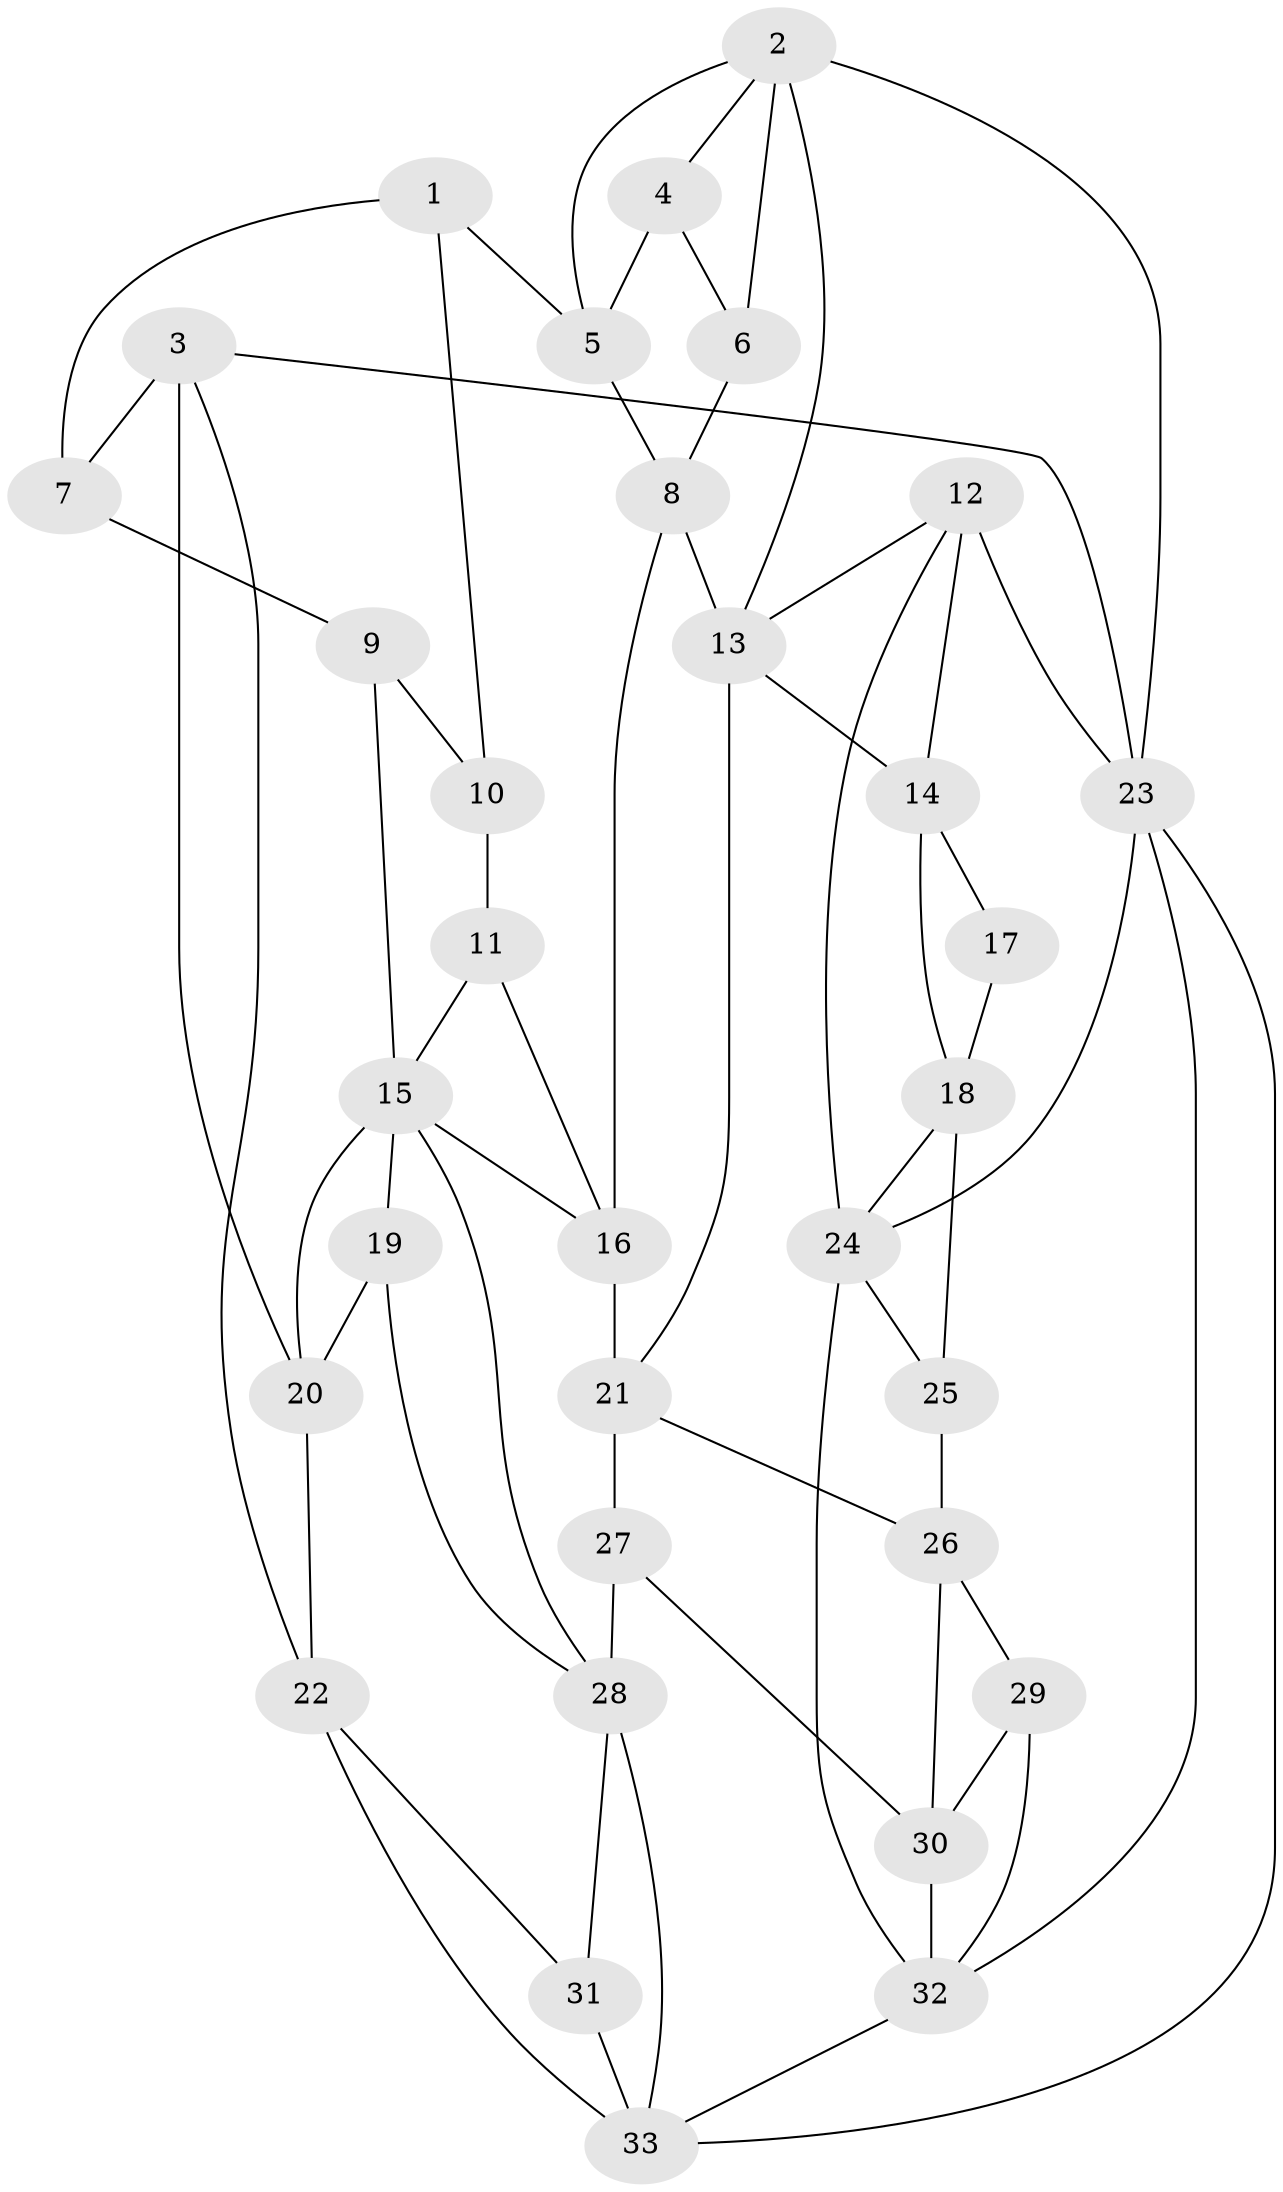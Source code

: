 // original degree distribution, {3: 0.018691588785046728, 6: 0.22429906542056074, 5: 0.5046728971962616, 4: 0.2523364485981308}
// Generated by graph-tools (version 1.1) at 2025/38/03/04/25 23:38:29]
// undirected, 33 vertices, 64 edges
graph export_dot {
  node [color=gray90,style=filled];
  1;
  2;
  3;
  4;
  5;
  6;
  7;
  8;
  9;
  10;
  11;
  12;
  13;
  14;
  15;
  16;
  17;
  18;
  19;
  20;
  21;
  22;
  23;
  24;
  25;
  26;
  27;
  28;
  29;
  30;
  31;
  32;
  33;
  1 -- 5 [weight=1.0];
  1 -- 7 [weight=1.0];
  1 -- 10 [weight=1.0];
  2 -- 4 [weight=1.0];
  2 -- 5 [weight=1.0];
  2 -- 6 [weight=2.0];
  2 -- 13 [weight=1.0];
  2 -- 23 [weight=1.0];
  3 -- 7 [weight=2.0];
  3 -- 20 [weight=1.0];
  3 -- 22 [weight=1.0];
  3 -- 23 [weight=1.0];
  4 -- 5 [weight=2.0];
  4 -- 6 [weight=1.0];
  5 -- 8 [weight=1.0];
  6 -- 8 [weight=1.0];
  7 -- 9 [weight=1.0];
  8 -- 13 [weight=1.0];
  8 -- 16 [weight=1.0];
  9 -- 10 [weight=1.0];
  9 -- 15 [weight=1.0];
  10 -- 11 [weight=2.0];
  11 -- 15 [weight=1.0];
  11 -- 16 [weight=2.0];
  12 -- 13 [weight=1.0];
  12 -- 14 [weight=1.0];
  12 -- 23 [weight=1.0];
  12 -- 24 [weight=1.0];
  13 -- 14 [weight=2.0];
  13 -- 21 [weight=1.0];
  14 -- 17 [weight=1.0];
  14 -- 18 [weight=1.0];
  15 -- 16 [weight=1.0];
  15 -- 19 [weight=1.0];
  15 -- 20 [weight=1.0];
  15 -- 28 [weight=1.0];
  16 -- 21 [weight=2.0];
  17 -- 18 [weight=2.0];
  18 -- 24 [weight=1.0];
  18 -- 25 [weight=2.0];
  19 -- 20 [weight=2.0];
  19 -- 28 [weight=1.0];
  20 -- 22 [weight=1.0];
  21 -- 26 [weight=1.0];
  21 -- 27 [weight=1.0];
  22 -- 31 [weight=1.0];
  22 -- 33 [weight=1.0];
  23 -- 24 [weight=1.0];
  23 -- 32 [weight=1.0];
  23 -- 33 [weight=1.0];
  24 -- 25 [weight=1.0];
  24 -- 32 [weight=1.0];
  25 -- 26 [weight=2.0];
  26 -- 29 [weight=1.0];
  26 -- 30 [weight=1.0];
  27 -- 28 [weight=2.0];
  27 -- 30 [weight=1.0];
  28 -- 31 [weight=1.0];
  28 -- 33 [weight=1.0];
  29 -- 30 [weight=2.0];
  29 -- 32 [weight=1.0];
  30 -- 32 [weight=1.0];
  31 -- 33 [weight=2.0];
  32 -- 33 [weight=1.0];
}
